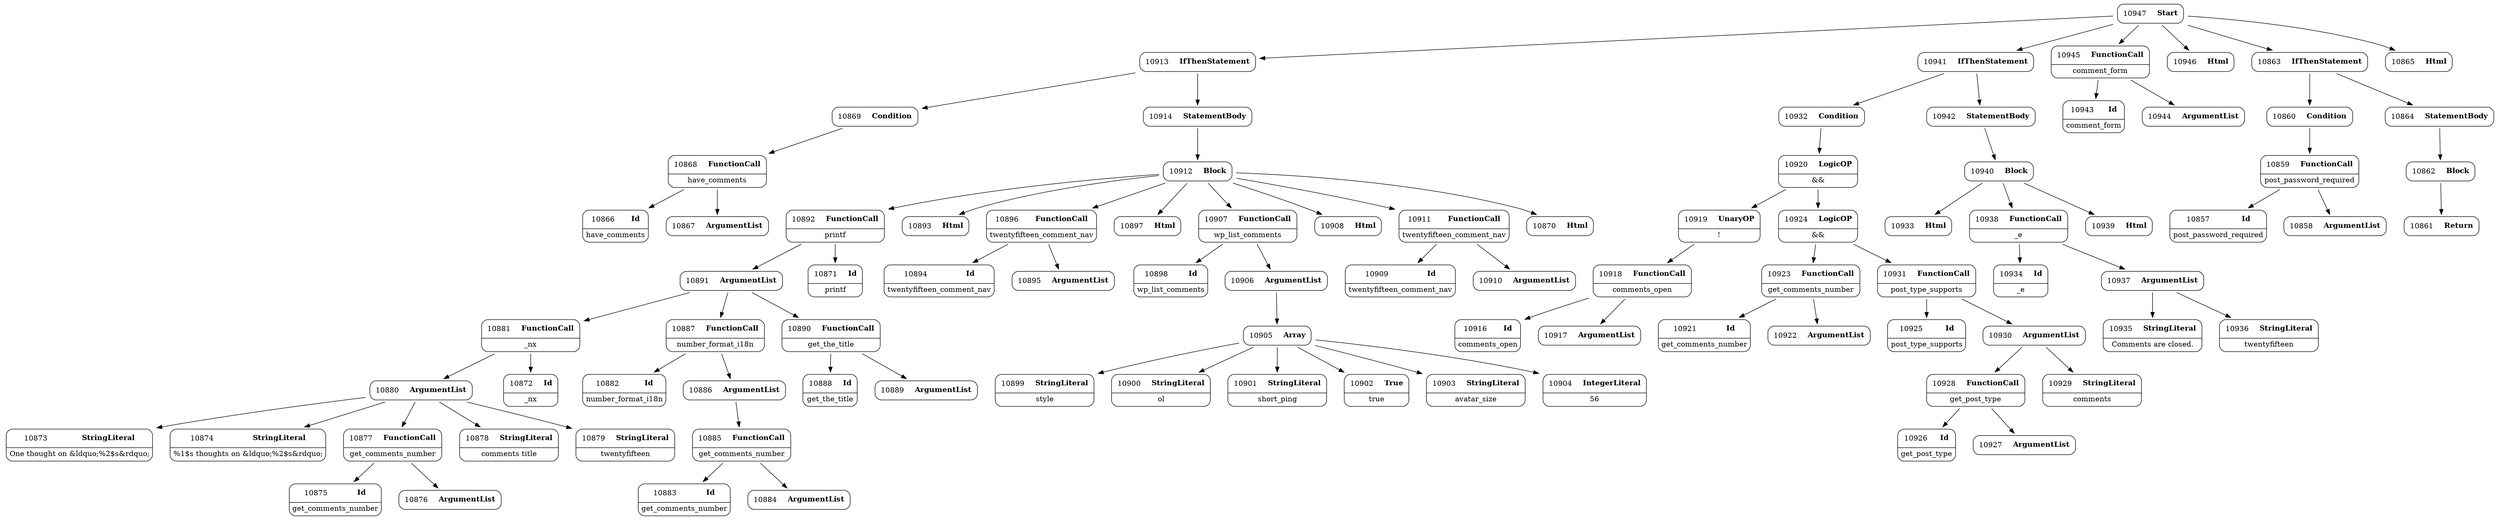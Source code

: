 digraph ast {
node [shape=none];
10880 [label=<<TABLE border='1' cellspacing='0' cellpadding='10' style='rounded' ><TR><TD border='0'>10880</TD><TD border='0'><B>ArgumentList</B></TD></TR></TABLE>>];
10880 -> 10873 [weight=2];
10880 -> 10874 [weight=2];
10880 -> 10877 [weight=2];
10880 -> 10878 [weight=2];
10880 -> 10879 [weight=2];
10881 [label=<<TABLE border='1' cellspacing='0' cellpadding='10' style='rounded' ><TR><TD border='0'>10881</TD><TD border='0'><B>FunctionCall</B></TD></TR><HR/><TR><TD border='0' cellpadding='5' colspan='2'>_nx</TD></TR></TABLE>>];
10881 -> 10872 [weight=2];
10881 -> 10880 [weight=2];
10882 [label=<<TABLE border='1' cellspacing='0' cellpadding='10' style='rounded' ><TR><TD border='0'>10882</TD><TD border='0'><B>Id</B></TD></TR><HR/><TR><TD border='0' cellpadding='5' colspan='2'>number_format_i18n</TD></TR></TABLE>>];
10883 [label=<<TABLE border='1' cellspacing='0' cellpadding='10' style='rounded' ><TR><TD border='0'>10883</TD><TD border='0'><B>Id</B></TD></TR><HR/><TR><TD border='0' cellpadding='5' colspan='2'>get_comments_number</TD></TR></TABLE>>];
10884 [label=<<TABLE border='1' cellspacing='0' cellpadding='10' style='rounded' ><TR><TD border='0'>10884</TD><TD border='0'><B>ArgumentList</B></TD></TR></TABLE>>];
10885 [label=<<TABLE border='1' cellspacing='0' cellpadding='10' style='rounded' ><TR><TD border='0'>10885</TD><TD border='0'><B>FunctionCall</B></TD></TR><HR/><TR><TD border='0' cellpadding='5' colspan='2'>get_comments_number</TD></TR></TABLE>>];
10885 -> 10883 [weight=2];
10885 -> 10884 [weight=2];
10886 [label=<<TABLE border='1' cellspacing='0' cellpadding='10' style='rounded' ><TR><TD border='0'>10886</TD><TD border='0'><B>ArgumentList</B></TD></TR></TABLE>>];
10886 -> 10885 [weight=2];
10887 [label=<<TABLE border='1' cellspacing='0' cellpadding='10' style='rounded' ><TR><TD border='0'>10887</TD><TD border='0'><B>FunctionCall</B></TD></TR><HR/><TR><TD border='0' cellpadding='5' colspan='2'>number_format_i18n</TD></TR></TABLE>>];
10887 -> 10882 [weight=2];
10887 -> 10886 [weight=2];
10888 [label=<<TABLE border='1' cellspacing='0' cellpadding='10' style='rounded' ><TR><TD border='0'>10888</TD><TD border='0'><B>Id</B></TD></TR><HR/><TR><TD border='0' cellpadding='5' colspan='2'>get_the_title</TD></TR></TABLE>>];
10889 [label=<<TABLE border='1' cellspacing='0' cellpadding='10' style='rounded' ><TR><TD border='0'>10889</TD><TD border='0'><B>ArgumentList</B></TD></TR></TABLE>>];
10890 [label=<<TABLE border='1' cellspacing='0' cellpadding='10' style='rounded' ><TR><TD border='0'>10890</TD><TD border='0'><B>FunctionCall</B></TD></TR><HR/><TR><TD border='0' cellpadding='5' colspan='2'>get_the_title</TD></TR></TABLE>>];
10890 -> 10888 [weight=2];
10890 -> 10889 [weight=2];
10891 [label=<<TABLE border='1' cellspacing='0' cellpadding='10' style='rounded' ><TR><TD border='0'>10891</TD><TD border='0'><B>ArgumentList</B></TD></TR></TABLE>>];
10891 -> 10881 [weight=2];
10891 -> 10887 [weight=2];
10891 -> 10890 [weight=2];
10892 [label=<<TABLE border='1' cellspacing='0' cellpadding='10' style='rounded' ><TR><TD border='0'>10892</TD><TD border='0'><B>FunctionCall</B></TD></TR><HR/><TR><TD border='0' cellpadding='5' colspan='2'>printf</TD></TR></TABLE>>];
10892 -> 10871 [weight=2];
10892 -> 10891 [weight=2];
10893 [label=<<TABLE border='1' cellspacing='0' cellpadding='10' style='rounded' ><TR><TD border='0'>10893</TD><TD border='0'><B>Html</B></TD></TR></TABLE>>];
10894 [label=<<TABLE border='1' cellspacing='0' cellpadding='10' style='rounded' ><TR><TD border='0'>10894</TD><TD border='0'><B>Id</B></TD></TR><HR/><TR><TD border='0' cellpadding='5' colspan='2'>twentyfifteen_comment_nav</TD></TR></TABLE>>];
10895 [label=<<TABLE border='1' cellspacing='0' cellpadding='10' style='rounded' ><TR><TD border='0'>10895</TD><TD border='0'><B>ArgumentList</B></TD></TR></TABLE>>];
10896 [label=<<TABLE border='1' cellspacing='0' cellpadding='10' style='rounded' ><TR><TD border='0'>10896</TD><TD border='0'><B>FunctionCall</B></TD></TR><HR/><TR><TD border='0' cellpadding='5' colspan='2'>twentyfifteen_comment_nav</TD></TR></TABLE>>];
10896 -> 10894 [weight=2];
10896 -> 10895 [weight=2];
10897 [label=<<TABLE border='1' cellspacing='0' cellpadding='10' style='rounded' ><TR><TD border='0'>10897</TD><TD border='0'><B>Html</B></TD></TR></TABLE>>];
10898 [label=<<TABLE border='1' cellspacing='0' cellpadding='10' style='rounded' ><TR><TD border='0'>10898</TD><TD border='0'><B>Id</B></TD></TR><HR/><TR><TD border='0' cellpadding='5' colspan='2'>wp_list_comments</TD></TR></TABLE>>];
10899 [label=<<TABLE border='1' cellspacing='0' cellpadding='10' style='rounded' ><TR><TD border='0'>10899</TD><TD border='0'><B>StringLiteral</B></TD></TR><HR/><TR><TD border='0' cellpadding='5' colspan='2'>style</TD></TR></TABLE>>];
10900 [label=<<TABLE border='1' cellspacing='0' cellpadding='10' style='rounded' ><TR><TD border='0'>10900</TD><TD border='0'><B>StringLiteral</B></TD></TR><HR/><TR><TD border='0' cellpadding='5' colspan='2'>ol</TD></TR></TABLE>>];
10901 [label=<<TABLE border='1' cellspacing='0' cellpadding='10' style='rounded' ><TR><TD border='0'>10901</TD><TD border='0'><B>StringLiteral</B></TD></TR><HR/><TR><TD border='0' cellpadding='5' colspan='2'>short_ping</TD></TR></TABLE>>];
10902 [label=<<TABLE border='1' cellspacing='0' cellpadding='10' style='rounded' ><TR><TD border='0'>10902</TD><TD border='0'><B>True</B></TD></TR><HR/><TR><TD border='0' cellpadding='5' colspan='2'>true</TD></TR></TABLE>>];
10903 [label=<<TABLE border='1' cellspacing='0' cellpadding='10' style='rounded' ><TR><TD border='0'>10903</TD><TD border='0'><B>StringLiteral</B></TD></TR><HR/><TR><TD border='0' cellpadding='5' colspan='2'>avatar_size</TD></TR></TABLE>>];
10904 [label=<<TABLE border='1' cellspacing='0' cellpadding='10' style='rounded' ><TR><TD border='0'>10904</TD><TD border='0'><B>IntegerLiteral</B></TD></TR><HR/><TR><TD border='0' cellpadding='5' colspan='2'>56</TD></TR></TABLE>>];
10905 [label=<<TABLE border='1' cellspacing='0' cellpadding='10' style='rounded' ><TR><TD border='0'>10905</TD><TD border='0'><B>Array</B></TD></TR></TABLE>>];
10905 -> 10899 [weight=2];
10905 -> 10900 [weight=2];
10905 -> 10901 [weight=2];
10905 -> 10902 [weight=2];
10905 -> 10903 [weight=2];
10905 -> 10904 [weight=2];
10906 [label=<<TABLE border='1' cellspacing='0' cellpadding='10' style='rounded' ><TR><TD border='0'>10906</TD><TD border='0'><B>ArgumentList</B></TD></TR></TABLE>>];
10906 -> 10905 [weight=2];
10907 [label=<<TABLE border='1' cellspacing='0' cellpadding='10' style='rounded' ><TR><TD border='0'>10907</TD><TD border='0'><B>FunctionCall</B></TD></TR><HR/><TR><TD border='0' cellpadding='5' colspan='2'>wp_list_comments</TD></TR></TABLE>>];
10907 -> 10898 [weight=2];
10907 -> 10906 [weight=2];
10908 [label=<<TABLE border='1' cellspacing='0' cellpadding='10' style='rounded' ><TR><TD border='0'>10908</TD><TD border='0'><B>Html</B></TD></TR></TABLE>>];
10909 [label=<<TABLE border='1' cellspacing='0' cellpadding='10' style='rounded' ><TR><TD border='0'>10909</TD><TD border='0'><B>Id</B></TD></TR><HR/><TR><TD border='0' cellpadding='5' colspan='2'>twentyfifteen_comment_nav</TD></TR></TABLE>>];
10910 [label=<<TABLE border='1' cellspacing='0' cellpadding='10' style='rounded' ><TR><TD border='0'>10910</TD><TD border='0'><B>ArgumentList</B></TD></TR></TABLE>>];
10911 [label=<<TABLE border='1' cellspacing='0' cellpadding='10' style='rounded' ><TR><TD border='0'>10911</TD><TD border='0'><B>FunctionCall</B></TD></TR><HR/><TR><TD border='0' cellpadding='5' colspan='2'>twentyfifteen_comment_nav</TD></TR></TABLE>>];
10911 -> 10909 [weight=2];
10911 -> 10910 [weight=2];
10912 [label=<<TABLE border='1' cellspacing='0' cellpadding='10' style='rounded' ><TR><TD border='0'>10912</TD><TD border='0'><B>Block</B></TD></TR></TABLE>>];
10912 -> 10870 [weight=2];
10912 -> 10892 [weight=2];
10912 -> 10893 [weight=2];
10912 -> 10896 [weight=2];
10912 -> 10897 [weight=2];
10912 -> 10907 [weight=2];
10912 -> 10908 [weight=2];
10912 -> 10911 [weight=2];
10913 [label=<<TABLE border='1' cellspacing='0' cellpadding='10' style='rounded' ><TR><TD border='0'>10913</TD><TD border='0'><B>IfThenStatement</B></TD></TR></TABLE>>];
10913 -> 10869 [weight=2];
10913 -> 10914 [weight=2];
10914 [label=<<TABLE border='1' cellspacing='0' cellpadding='10' style='rounded' ><TR><TD border='0'>10914</TD><TD border='0'><B>StatementBody</B></TD></TR></TABLE>>];
10914 -> 10912 [weight=2];
10916 [label=<<TABLE border='1' cellspacing='0' cellpadding='10' style='rounded' ><TR><TD border='0'>10916</TD><TD border='0'><B>Id</B></TD></TR><HR/><TR><TD border='0' cellpadding='5' colspan='2'>comments_open</TD></TR></TABLE>>];
10917 [label=<<TABLE border='1' cellspacing='0' cellpadding='10' style='rounded' ><TR><TD border='0'>10917</TD><TD border='0'><B>ArgumentList</B></TD></TR></TABLE>>];
10918 [label=<<TABLE border='1' cellspacing='0' cellpadding='10' style='rounded' ><TR><TD border='0'>10918</TD><TD border='0'><B>FunctionCall</B></TD></TR><HR/><TR><TD border='0' cellpadding='5' colspan='2'>comments_open</TD></TR></TABLE>>];
10918 -> 10916 [weight=2];
10918 -> 10917 [weight=2];
10919 [label=<<TABLE border='1' cellspacing='0' cellpadding='10' style='rounded' ><TR><TD border='0'>10919</TD><TD border='0'><B>UnaryOP</B></TD></TR><HR/><TR><TD border='0' cellpadding='5' colspan='2'>!</TD></TR></TABLE>>];
10919 -> 10918 [weight=2];
10920 [label=<<TABLE border='1' cellspacing='0' cellpadding='10' style='rounded' ><TR><TD border='0'>10920</TD><TD border='0'><B>LogicOP</B></TD></TR><HR/><TR><TD border='0' cellpadding='5' colspan='2'>&amp;&amp;</TD></TR></TABLE>>];
10920 -> 10919 [weight=2];
10920 -> 10924 [weight=2];
10921 [label=<<TABLE border='1' cellspacing='0' cellpadding='10' style='rounded' ><TR><TD border='0'>10921</TD><TD border='0'><B>Id</B></TD></TR><HR/><TR><TD border='0' cellpadding='5' colspan='2'>get_comments_number</TD></TR></TABLE>>];
10922 [label=<<TABLE border='1' cellspacing='0' cellpadding='10' style='rounded' ><TR><TD border='0'>10922</TD><TD border='0'><B>ArgumentList</B></TD></TR></TABLE>>];
10923 [label=<<TABLE border='1' cellspacing='0' cellpadding='10' style='rounded' ><TR><TD border='0'>10923</TD><TD border='0'><B>FunctionCall</B></TD></TR><HR/><TR><TD border='0' cellpadding='5' colspan='2'>get_comments_number</TD></TR></TABLE>>];
10923 -> 10921 [weight=2];
10923 -> 10922 [weight=2];
10924 [label=<<TABLE border='1' cellspacing='0' cellpadding='10' style='rounded' ><TR><TD border='0'>10924</TD><TD border='0'><B>LogicOP</B></TD></TR><HR/><TR><TD border='0' cellpadding='5' colspan='2'>&amp;&amp;</TD></TR></TABLE>>];
10924 -> 10923 [weight=2];
10924 -> 10931 [weight=2];
10925 [label=<<TABLE border='1' cellspacing='0' cellpadding='10' style='rounded' ><TR><TD border='0'>10925</TD><TD border='0'><B>Id</B></TD></TR><HR/><TR><TD border='0' cellpadding='5' colspan='2'>post_type_supports</TD></TR></TABLE>>];
10926 [label=<<TABLE border='1' cellspacing='0' cellpadding='10' style='rounded' ><TR><TD border='0'>10926</TD><TD border='0'><B>Id</B></TD></TR><HR/><TR><TD border='0' cellpadding='5' colspan='2'>get_post_type</TD></TR></TABLE>>];
10927 [label=<<TABLE border='1' cellspacing='0' cellpadding='10' style='rounded' ><TR><TD border='0'>10927</TD><TD border='0'><B>ArgumentList</B></TD></TR></TABLE>>];
10928 [label=<<TABLE border='1' cellspacing='0' cellpadding='10' style='rounded' ><TR><TD border='0'>10928</TD><TD border='0'><B>FunctionCall</B></TD></TR><HR/><TR><TD border='0' cellpadding='5' colspan='2'>get_post_type</TD></TR></TABLE>>];
10928 -> 10926 [weight=2];
10928 -> 10927 [weight=2];
10929 [label=<<TABLE border='1' cellspacing='0' cellpadding='10' style='rounded' ><TR><TD border='0'>10929</TD><TD border='0'><B>StringLiteral</B></TD></TR><HR/><TR><TD border='0' cellpadding='5' colspan='2'>comments</TD></TR></TABLE>>];
10930 [label=<<TABLE border='1' cellspacing='0' cellpadding='10' style='rounded' ><TR><TD border='0'>10930</TD><TD border='0'><B>ArgumentList</B></TD></TR></TABLE>>];
10930 -> 10928 [weight=2];
10930 -> 10929 [weight=2];
10931 [label=<<TABLE border='1' cellspacing='0' cellpadding='10' style='rounded' ><TR><TD border='0'>10931</TD><TD border='0'><B>FunctionCall</B></TD></TR><HR/><TR><TD border='0' cellpadding='5' colspan='2'>post_type_supports</TD></TR></TABLE>>];
10931 -> 10925 [weight=2];
10931 -> 10930 [weight=2];
10932 [label=<<TABLE border='1' cellspacing='0' cellpadding='10' style='rounded' ><TR><TD border='0'>10932</TD><TD border='0'><B>Condition</B></TD></TR></TABLE>>];
10932 -> 10920 [weight=2];
10933 [label=<<TABLE border='1' cellspacing='0' cellpadding='10' style='rounded' ><TR><TD border='0'>10933</TD><TD border='0'><B>Html</B></TD></TR></TABLE>>];
10934 [label=<<TABLE border='1' cellspacing='0' cellpadding='10' style='rounded' ><TR><TD border='0'>10934</TD><TD border='0'><B>Id</B></TD></TR><HR/><TR><TD border='0' cellpadding='5' colspan='2'>_e</TD></TR></TABLE>>];
10935 [label=<<TABLE border='1' cellspacing='0' cellpadding='10' style='rounded' ><TR><TD border='0'>10935</TD><TD border='0'><B>StringLiteral</B></TD></TR><HR/><TR><TD border='0' cellpadding='5' colspan='2'>Comments are closed.</TD></TR></TABLE>>];
10936 [label=<<TABLE border='1' cellspacing='0' cellpadding='10' style='rounded' ><TR><TD border='0'>10936</TD><TD border='0'><B>StringLiteral</B></TD></TR><HR/><TR><TD border='0' cellpadding='5' colspan='2'>twentyfifteen</TD></TR></TABLE>>];
10937 [label=<<TABLE border='1' cellspacing='0' cellpadding='10' style='rounded' ><TR><TD border='0'>10937</TD><TD border='0'><B>ArgumentList</B></TD></TR></TABLE>>];
10937 -> 10935 [weight=2];
10937 -> 10936 [weight=2];
10938 [label=<<TABLE border='1' cellspacing='0' cellpadding='10' style='rounded' ><TR><TD border='0'>10938</TD><TD border='0'><B>FunctionCall</B></TD></TR><HR/><TR><TD border='0' cellpadding='5' colspan='2'>_e</TD></TR></TABLE>>];
10938 -> 10934 [weight=2];
10938 -> 10937 [weight=2];
10939 [label=<<TABLE border='1' cellspacing='0' cellpadding='10' style='rounded' ><TR><TD border='0'>10939</TD><TD border='0'><B>Html</B></TD></TR></TABLE>>];
10940 [label=<<TABLE border='1' cellspacing='0' cellpadding='10' style='rounded' ><TR><TD border='0'>10940</TD><TD border='0'><B>Block</B></TD></TR></TABLE>>];
10940 -> 10933 [weight=2];
10940 -> 10938 [weight=2];
10940 -> 10939 [weight=2];
10941 [label=<<TABLE border='1' cellspacing='0' cellpadding='10' style='rounded' ><TR><TD border='0'>10941</TD><TD border='0'><B>IfThenStatement</B></TD></TR></TABLE>>];
10941 -> 10932 [weight=2];
10941 -> 10942 [weight=2];
10942 [label=<<TABLE border='1' cellspacing='0' cellpadding='10' style='rounded' ><TR><TD border='0'>10942</TD><TD border='0'><B>StatementBody</B></TD></TR></TABLE>>];
10942 -> 10940 [weight=2];
10943 [label=<<TABLE border='1' cellspacing='0' cellpadding='10' style='rounded' ><TR><TD border='0'>10943</TD><TD border='0'><B>Id</B></TD></TR><HR/><TR><TD border='0' cellpadding='5' colspan='2'>comment_form</TD></TR></TABLE>>];
10944 [label=<<TABLE border='1' cellspacing='0' cellpadding='10' style='rounded' ><TR><TD border='0'>10944</TD><TD border='0'><B>ArgumentList</B></TD></TR></TABLE>>];
10945 [label=<<TABLE border='1' cellspacing='0' cellpadding='10' style='rounded' ><TR><TD border='0'>10945</TD><TD border='0'><B>FunctionCall</B></TD></TR><HR/><TR><TD border='0' cellpadding='5' colspan='2'>comment_form</TD></TR></TABLE>>];
10945 -> 10943 [weight=2];
10945 -> 10944 [weight=2];
10946 [label=<<TABLE border='1' cellspacing='0' cellpadding='10' style='rounded' ><TR><TD border='0'>10946</TD><TD border='0'><B>Html</B></TD></TR></TABLE>>];
10947 [label=<<TABLE border='1' cellspacing='0' cellpadding='10' style='rounded' ><TR><TD border='0'>10947</TD><TD border='0'><B>Start</B></TD></TR></TABLE>>];
10947 -> 10863 [weight=2];
10947 -> 10865 [weight=2];
10947 -> 10913 [weight=2];
10947 -> 10941 [weight=2];
10947 -> 10945 [weight=2];
10947 -> 10946 [weight=2];
10857 [label=<<TABLE border='1' cellspacing='0' cellpadding='10' style='rounded' ><TR><TD border='0'>10857</TD><TD border='0'><B>Id</B></TD></TR><HR/><TR><TD border='0' cellpadding='5' colspan='2'>post_password_required</TD></TR></TABLE>>];
10858 [label=<<TABLE border='1' cellspacing='0' cellpadding='10' style='rounded' ><TR><TD border='0'>10858</TD><TD border='0'><B>ArgumentList</B></TD></TR></TABLE>>];
10859 [label=<<TABLE border='1' cellspacing='0' cellpadding='10' style='rounded' ><TR><TD border='0'>10859</TD><TD border='0'><B>FunctionCall</B></TD></TR><HR/><TR><TD border='0' cellpadding='5' colspan='2'>post_password_required</TD></TR></TABLE>>];
10859 -> 10857 [weight=2];
10859 -> 10858 [weight=2];
10860 [label=<<TABLE border='1' cellspacing='0' cellpadding='10' style='rounded' ><TR><TD border='0'>10860</TD><TD border='0'><B>Condition</B></TD></TR></TABLE>>];
10860 -> 10859 [weight=2];
10861 [label=<<TABLE border='1' cellspacing='0' cellpadding='10' style='rounded' ><TR><TD border='0'>10861</TD><TD border='0'><B>Return</B></TD></TR></TABLE>>];
10862 [label=<<TABLE border='1' cellspacing='0' cellpadding='10' style='rounded' ><TR><TD border='0'>10862</TD><TD border='0'><B>Block</B></TD></TR></TABLE>>];
10862 -> 10861 [weight=2];
10863 [label=<<TABLE border='1' cellspacing='0' cellpadding='10' style='rounded' ><TR><TD border='0'>10863</TD><TD border='0'><B>IfThenStatement</B></TD></TR></TABLE>>];
10863 -> 10860 [weight=2];
10863 -> 10864 [weight=2];
10864 [label=<<TABLE border='1' cellspacing='0' cellpadding='10' style='rounded' ><TR><TD border='0'>10864</TD><TD border='0'><B>StatementBody</B></TD></TR></TABLE>>];
10864 -> 10862 [weight=2];
10865 [label=<<TABLE border='1' cellspacing='0' cellpadding='10' style='rounded' ><TR><TD border='0'>10865</TD><TD border='0'><B>Html</B></TD></TR></TABLE>>];
10866 [label=<<TABLE border='1' cellspacing='0' cellpadding='10' style='rounded' ><TR><TD border='0'>10866</TD><TD border='0'><B>Id</B></TD></TR><HR/><TR><TD border='0' cellpadding='5' colspan='2'>have_comments</TD></TR></TABLE>>];
10867 [label=<<TABLE border='1' cellspacing='0' cellpadding='10' style='rounded' ><TR><TD border='0'>10867</TD><TD border='0'><B>ArgumentList</B></TD></TR></TABLE>>];
10868 [label=<<TABLE border='1' cellspacing='0' cellpadding='10' style='rounded' ><TR><TD border='0'>10868</TD><TD border='0'><B>FunctionCall</B></TD></TR><HR/><TR><TD border='0' cellpadding='5' colspan='2'>have_comments</TD></TR></TABLE>>];
10868 -> 10866 [weight=2];
10868 -> 10867 [weight=2];
10869 [label=<<TABLE border='1' cellspacing='0' cellpadding='10' style='rounded' ><TR><TD border='0'>10869</TD><TD border='0'><B>Condition</B></TD></TR></TABLE>>];
10869 -> 10868 [weight=2];
10870 [label=<<TABLE border='1' cellspacing='0' cellpadding='10' style='rounded' ><TR><TD border='0'>10870</TD><TD border='0'><B>Html</B></TD></TR></TABLE>>];
10871 [label=<<TABLE border='1' cellspacing='0' cellpadding='10' style='rounded' ><TR><TD border='0'>10871</TD><TD border='0'><B>Id</B></TD></TR><HR/><TR><TD border='0' cellpadding='5' colspan='2'>printf</TD></TR></TABLE>>];
10872 [label=<<TABLE border='1' cellspacing='0' cellpadding='10' style='rounded' ><TR><TD border='0'>10872</TD><TD border='0'><B>Id</B></TD></TR><HR/><TR><TD border='0' cellpadding='5' colspan='2'>_nx</TD></TR></TABLE>>];
10873 [label=<<TABLE border='1' cellspacing='0' cellpadding='10' style='rounded' ><TR><TD border='0'>10873</TD><TD border='0'><B>StringLiteral</B></TD></TR><HR/><TR><TD border='0' cellpadding='5' colspan='2'>One thought on &amp;ldquo;%2$s&amp;rdquo;</TD></TR></TABLE>>];
10874 [label=<<TABLE border='1' cellspacing='0' cellpadding='10' style='rounded' ><TR><TD border='0'>10874</TD><TD border='0'><B>StringLiteral</B></TD></TR><HR/><TR><TD border='0' cellpadding='5' colspan='2'>%1$s thoughts on &amp;ldquo;%2$s&amp;rdquo;</TD></TR></TABLE>>];
10875 [label=<<TABLE border='1' cellspacing='0' cellpadding='10' style='rounded' ><TR><TD border='0'>10875</TD><TD border='0'><B>Id</B></TD></TR><HR/><TR><TD border='0' cellpadding='5' colspan='2'>get_comments_number</TD></TR></TABLE>>];
10876 [label=<<TABLE border='1' cellspacing='0' cellpadding='10' style='rounded' ><TR><TD border='0'>10876</TD><TD border='0'><B>ArgumentList</B></TD></TR></TABLE>>];
10877 [label=<<TABLE border='1' cellspacing='0' cellpadding='10' style='rounded' ><TR><TD border='0'>10877</TD><TD border='0'><B>FunctionCall</B></TD></TR><HR/><TR><TD border='0' cellpadding='5' colspan='2'>get_comments_number</TD></TR></TABLE>>];
10877 -> 10875 [weight=2];
10877 -> 10876 [weight=2];
10878 [label=<<TABLE border='1' cellspacing='0' cellpadding='10' style='rounded' ><TR><TD border='0'>10878</TD><TD border='0'><B>StringLiteral</B></TD></TR><HR/><TR><TD border='0' cellpadding='5' colspan='2'>comments title</TD></TR></TABLE>>];
10879 [label=<<TABLE border='1' cellspacing='0' cellpadding='10' style='rounded' ><TR><TD border='0'>10879</TD><TD border='0'><B>StringLiteral</B></TD></TR><HR/><TR><TD border='0' cellpadding='5' colspan='2'>twentyfifteen</TD></TR></TABLE>>];
}
